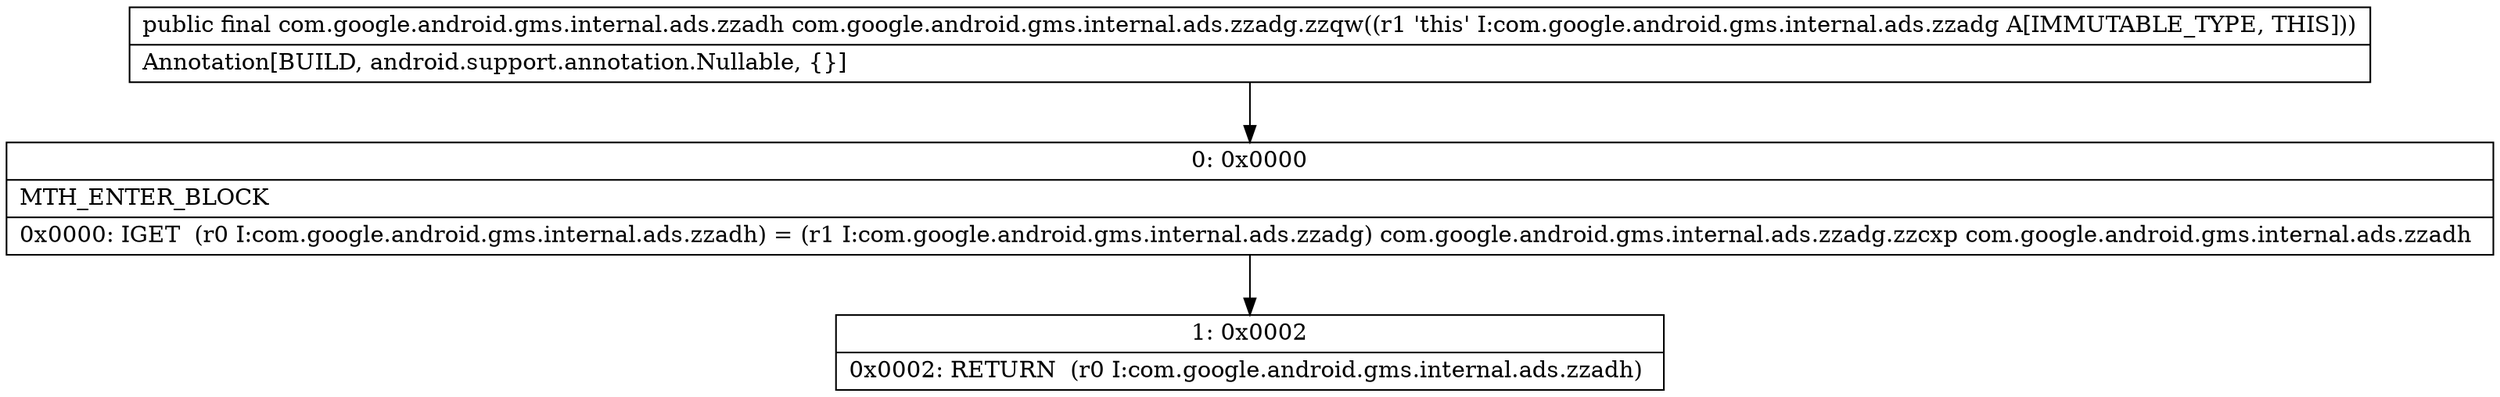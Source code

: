 digraph "CFG forcom.google.android.gms.internal.ads.zzadg.zzqw()Lcom\/google\/android\/gms\/internal\/ads\/zzadh;" {
Node_0 [shape=record,label="{0\:\ 0x0000|MTH_ENTER_BLOCK\l|0x0000: IGET  (r0 I:com.google.android.gms.internal.ads.zzadh) = (r1 I:com.google.android.gms.internal.ads.zzadg) com.google.android.gms.internal.ads.zzadg.zzcxp com.google.android.gms.internal.ads.zzadh \l}"];
Node_1 [shape=record,label="{1\:\ 0x0002|0x0002: RETURN  (r0 I:com.google.android.gms.internal.ads.zzadh) \l}"];
MethodNode[shape=record,label="{public final com.google.android.gms.internal.ads.zzadh com.google.android.gms.internal.ads.zzadg.zzqw((r1 'this' I:com.google.android.gms.internal.ads.zzadg A[IMMUTABLE_TYPE, THIS]))  | Annotation[BUILD, android.support.annotation.Nullable, \{\}]\l}"];
MethodNode -> Node_0;
Node_0 -> Node_1;
}


